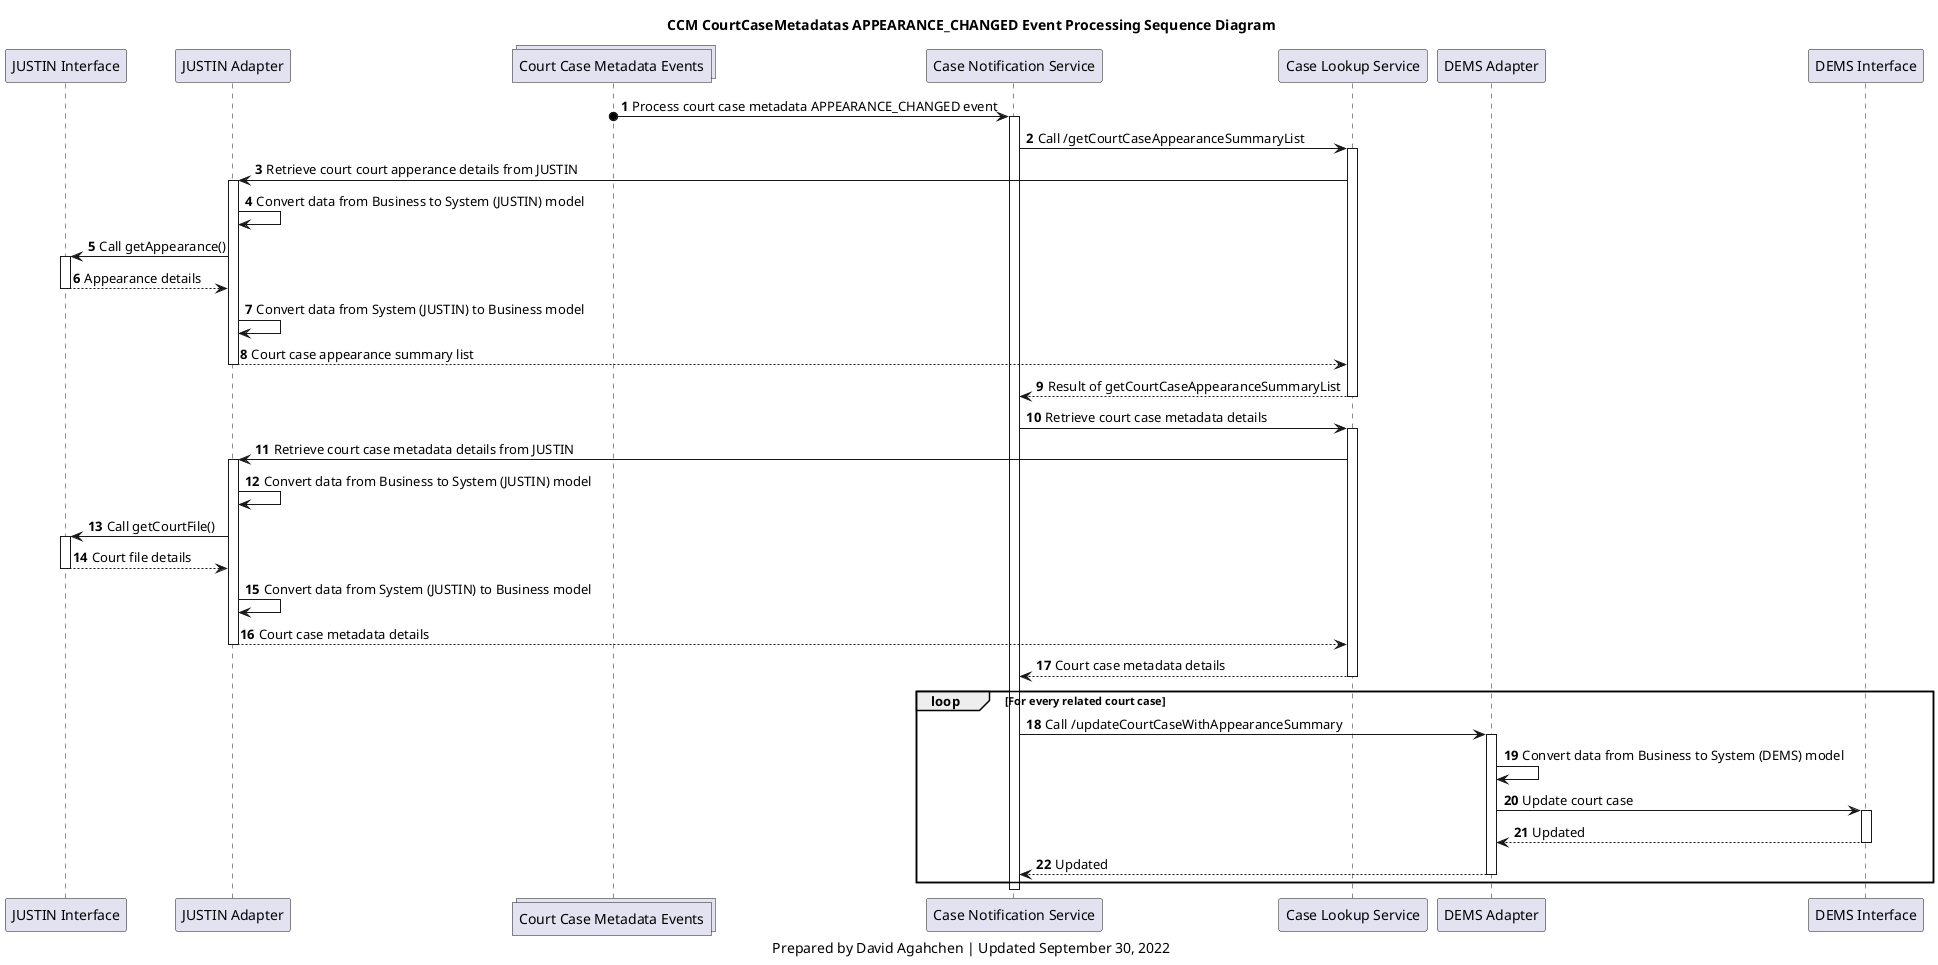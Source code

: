 @startuml
'hide footbox

participant j_interface as "JUSTIN Interface"
participant j_adapter as "JUSTIN Adapter"
collections court_case_metadatas_topic as "Court Case Metadata Events"
participant case_notification_service as "Case Notification Service"
participant case_lookup_service as "Case Lookup Service"
participant d_adapter as "DEMS Adapter"
participant d_interface as "DEMS Interface"

title
CCM CourtCaseMetadatas APPEARANCE_CHANGED Event Processing Sequence Diagram
end title

autonumber

court_case_metadatas_topic o-> case_notification_service: Process court case metadata APPEARANCE_CHANGED event
activate case_notification_service

case_notification_service -> case_lookup_service: Call /getCourtCaseAppearanceSummaryList
activate case_lookup_service
case_lookup_service -> j_adapter: Retrieve court court apperance details from JUSTIN

activate j_adapter
j_adapter -> j_adapter: Convert data from Business to System (JUSTIN) model
j_adapter -> j_interface: Call getAppearance()
activate j_interface
j_interface --> j_adapter: Appearance details
deactivate j_interface
j_adapter -> j_adapter: Convert data from System (JUSTIN) to Business model
j_adapter --> case_lookup_service: Court case appearance summary list
deactivate j_adapter

case_lookup_service --> case_notification_service: Result of getCourtCaseAppearanceSummaryList
deactivate case_lookup_service

case_notification_service -> case_lookup_service: Retrieve court case metadata details
activate case_lookup_service
case_lookup_service -> j_adapter: Retrieve court case metadata details from JUSTIN

activate j_adapter
j_adapter -> j_adapter: Convert data from Business to System (JUSTIN) model
j_adapter -> j_interface: Call getCourtFile()
activate j_interface
j_interface --> j_adapter: Court file details
deactivate j_interface
j_adapter -> j_adapter: Convert data from System (JUSTIN) to Business model
j_adapter --> case_lookup_service: Court case metadata details
deactivate j_adapter

case_lookup_service --> case_notification_service: Court case metadata details
deactivate case_lookup_service

loop For every related court case
    case_notification_service -> d_adapter: Call /updateCourtCaseWithAppearanceSummary
    activate d_adapter

    d_adapter -> d_adapter: Convert data from Business to System (DEMS) model

    d_adapter -> d_interface: Update court case
    activate d_interface

    d_interface --> d_adapter: Updated
    deactivate d_interface

    d_adapter --> case_notification_service: Updated
    deactivate d_adapter

end

deactivate case_notification_service

caption
Prepared by David Agahchen | Updated September 30, 2022
end caption
@enduml